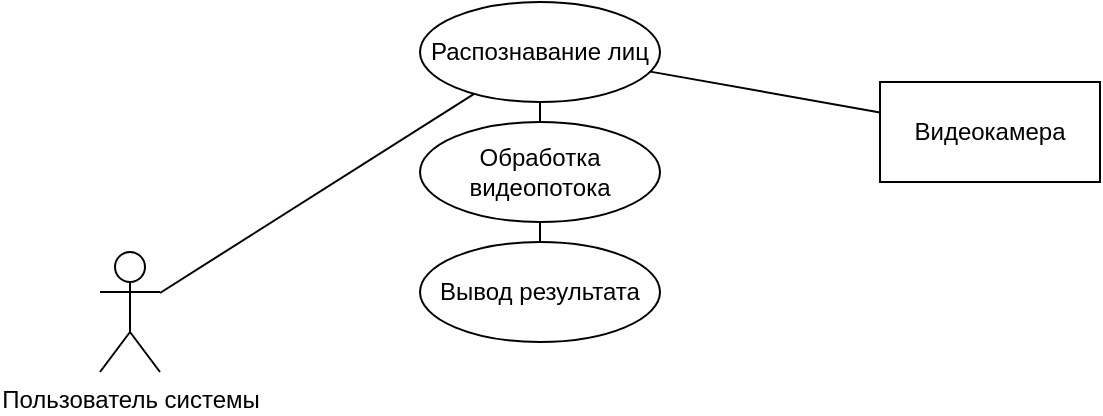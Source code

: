<mxfile version="22.1.21" type="google" pages="5">
<diagram name="Use Case Diagram" id="lZo8OdItxjby2Sh7k-v9">
    <mxGraphModel dx="1626" dy="791" grid="1" gridSize="10" guides="1" tooltips="1" connect="1" arrows="1" fold="1" page="1" pageScale="1" pageWidth="827" pageHeight="1169" math="0" shadow="0">
      <root>
        <mxCell id="0" />
        <mxCell id="1" parent="0" />
        <mxCell id="User" value="Пользователь системы" style="shape=umlActor;verticalLabelPosition=bottom;verticalAlign=top;html=1;" parent="1" vertex="1">
          <mxGeometry x="70" y="275" width="30" height="60" as="geometry" />
        </mxCell>
        <mxCell id="Camera" value="Видеокамера" style="html=1;whiteSpace=wrap;" parent="1" vertex="1">
          <mxGeometry x="460" y="190" width="110" height="50" as="geometry" />
        </mxCell>
        <mxCell id="Recognition" value="Распознавание лиц" style="ellipse;whiteSpace=wrap;html=1;" parent="1" vertex="1">
          <mxGeometry x="230" y="150" width="120" height="50" as="geometry" />
        </mxCell>
        <mxCell id="DataProcessing" value="Обработка видеопотока" style="ellipse;whiteSpace=wrap;html=1;" parent="1" vertex="1">
          <mxGeometry x="230" y="210" width="120" height="50" as="geometry" />
        </mxCell>
        <mxCell id="DisplayResult" value="Вывод результата" style="ellipse;whiteSpace=wrap;html=1;" parent="1" vertex="1">
          <mxGeometry x="230" y="270" width="120" height="50" as="geometry" />
        </mxCell>
        <mxCell id="UserToRecog" style="rounded=0;orthogonalLoop=1;jettySize=auto;html=1;endArrow=none;endFill=0;" parent="1" source="User" target="Recognition" edge="1">
          <mxGeometry relative="1" as="geometry" />
        </mxCell>
        <mxCell id="RecogToProcessing" style="rounded=0;orthogonalLoop=1;jettySize=auto;html=1;endArrow=none;endFill=0;" parent="1" source="Recognition" target="DataProcessing" edge="1">
          <mxGeometry relative="1" as="geometry" />
        </mxCell>
        <mxCell id="ProcessingToDisplay" style="rounded=0;orthogonalLoop=1;jettySize=auto;html=1;endArrow=none;endFill=0;" parent="1" source="DataProcessing" target="DisplayResult" edge="1">
          <mxGeometry relative="1" as="geometry" />
        </mxCell>
        <mxCell id="CameraToRecog" style="rounded=0;orthogonalLoop=1;jettySize=auto;html=1;endArrow=none;endFill=0;" parent="1" source="Camera" target="Recognition" edge="1">
          <mxGeometry relative="1" as="geometry" />
        </mxCell>
      </root>
    </mxGraphModel>
  </diagram>
  <diagram id="mSfuSA0x4ODjqim8xsZt" name="Requirements Diagram">
    <mxGraphModel grid="1" page="1" gridSize="10" guides="1" tooltips="1" connect="1" arrows="1" fold="1" pageScale="1" pageWidth="827" pageHeight="1169" math="0" shadow="0">
      <root>
        <mxCell id="0" />
        <mxCell id="1" parent="0" />
        <mxCell id="tGv4T9WFFbiXU2DrTONj-1" value="&amp;lt;&amp;lt;requestment&amp;gt;&amp;gt;&lt;br&gt;SoC" style="html=1;whiteSpace=wrap;" vertex="1" parent="1">
          <mxGeometry x="280" y="80" width="110" height="60" as="geometry" />
        </mxCell>
        <mxCell id="tGv4T9WFFbiXU2DrTONj-2" style="edgeStyle=orthogonalEdgeStyle;rounded=0;orthogonalLoop=1;jettySize=auto;html=1;endArrow=circlePlus;endFill=0;" edge="1" parent="1" source="tGv4T9WFFbiXU2DrTONj-10" target="tGv4T9WFFbiXU2DrTONj-1">
          <mxGeometry relative="1" as="geometry">
            <mxPoint x="220" y="240" as="sourcePoint" />
          </mxGeometry>
        </mxCell>
        <mxCell id="tGv4T9WFFbiXU2DrTONj-4" style="edgeStyle=orthogonalEdgeStyle;rounded=0;orthogonalLoop=1;jettySize=auto;html=1;endArrow=circlePlus;endFill=0;" edge="1" parent="1" source="tGv4T9WFFbiXU2DrTONj-11" target="tGv4T9WFFbiXU2DrTONj-1">
          <mxGeometry relative="1" as="geometry">
            <mxPoint x="460" y="240" as="sourcePoint" />
          </mxGeometry>
        </mxCell>
        <mxCell id="tGv4T9WFFbiXU2DrTONj-10" value="&amp;lt;&amp;lt;requestment&amp;gt;&amp;gt;&lt;br style=&quot;border-color: var(--border-color);&quot;&gt;functionRequest" style="html=1;whiteSpace=wrap;" vertex="1" parent="1">
          <mxGeometry x="120" y="230" width="200" height="40" as="geometry" />
        </mxCell>
        <mxCell id="tGv4T9WFFbiXU2DrTONj-11" value="&amp;lt;&amp;lt;requestment&amp;gt;&amp;gt;&lt;br style=&quot;border-color: var(--border-color);&quot;&gt;nonfunctionRequest" style="html=1;whiteSpace=wrap;" vertex="1" parent="1">
          <mxGeometry x="360" y="230" width="200" height="40" as="geometry" />
        </mxCell>
        <mxCell id="tGv4T9WFFbiXU2DrTONj-15" style="edgeStyle=orthogonalEdgeStyle;rounded=0;orthogonalLoop=1;jettySize=auto;html=1;endArrow=circlePlus;endFill=0;" edge="1" parent="1" source="tGv4T9WFFbiXU2DrTONj-12" target="tGv4T9WFFbiXU2DrTONj-11">
          <mxGeometry relative="1" as="geometry" />
        </mxCell>
        <mxCell id="tGv4T9WFFbiXU2DrTONj-12" value="&amp;lt;&amp;lt;requestment&amp;gt;&amp;gt;&lt;br style=&quot;border-color: var(--border-color);&quot;&gt;powerfulRequest&lt;br&gt;description: установка не может прекращать работу из-за перебоев с питанием" style="html=1;whiteSpace=wrap;" vertex="1" parent="1">
          <mxGeometry x="360" y="340" width="200" height="80" as="geometry" />
        </mxCell>
        <mxCell id="tGv4T9WFFbiXU2DrTONj-16" style="edgeStyle=orthogonalEdgeStyle;rounded=0;orthogonalLoop=1;jettySize=auto;html=1;endArrow=circlePlus;endFill=0;" edge="1" parent="1" source="tGv4T9WFFbiXU2DrTONj-13" target="tGv4T9WFFbiXU2DrTONj-11">
          <mxGeometry relative="1" as="geometry">
            <Array as="points">
              <mxPoint x="690" y="300" />
              <mxPoint x="460" y="300" />
            </Array>
          </mxGeometry>
        </mxCell>
        <mxCell id="tGv4T9WFFbiXU2DrTONj-13" value="&amp;lt;&amp;lt;requestment&amp;gt;&amp;gt;&lt;br style=&quot;border-color: var(--border-color);&quot;&gt;lightRequest&lt;br&gt;description: освещение объекта должно быть однотипным" style="html=1;whiteSpace=wrap;" vertex="1" parent="1">
          <mxGeometry x="590" y="340" width="200" height="80" as="geometry" />
        </mxCell>
        <mxCell id="tGv4T9WFFbiXU2DrTONj-17" style="edgeStyle=orthogonalEdgeStyle;rounded=0;orthogonalLoop=1;jettySize=auto;html=1;endArrow=circlePlus;endFill=0;" edge="1" parent="1" source="tGv4T9WFFbiXU2DrTONj-14" target="tGv4T9WFFbiXU2DrTONj-11">
          <mxGeometry relative="1" as="geometry">
            <Array as="points">
              <mxPoint x="910" y="300" />
              <mxPoint x="460" y="300" />
            </Array>
          </mxGeometry>
        </mxCell>
        <mxCell id="tGv4T9WFFbiXU2DrTONj-14" value="&amp;lt;&amp;lt;requestment&amp;gt;&amp;gt;&lt;br style=&quot;border-color: var(--border-color);&quot;&gt;externalRequest&lt;br&gt;description: внешняя средне не должна оказывать влияние на геометрию объккта. Тряска или изменение агрегатного состоянии недопустимо!" style="html=1;whiteSpace=wrap;" vertex="1" parent="1">
          <mxGeometry x="810" y="340" width="200" height="110" as="geometry" />
        </mxCell>
        <mxCell id="tGv4T9WFFbiXU2DrTONj-19" style="edgeStyle=orthogonalEdgeStyle;rounded=0;orthogonalLoop=1;jettySize=auto;html=1;endArrow=circlePlus;endFill=0;" edge="1" parent="1" source="tGv4T9WFFbiXU2DrTONj-18" target="tGv4T9WFFbiXU2DrTONj-10">
          <mxGeometry relative="1" as="geometry" />
        </mxCell>
        <mxCell id="tGv4T9WFFbiXU2DrTONj-18" value="&amp;lt;&amp;lt;requestment&amp;gt;&amp;gt;&lt;br style=&quot;border-color: var(--border-color);&quot;&gt;configurationRequest&lt;br&gt;description: должна быть возможность конфигурации" style="html=1;whiteSpace=wrap;" vertex="1" parent="1">
          <mxGeometry x="120" y="340" width="200" height="80" as="geometry" />
        </mxCell>
        <mxCell id="sR7S32xLnROJixir9ndB-4" style="edgeStyle=orthogonalEdgeStyle;rounded=0;orthogonalLoop=1;jettySize=auto;html=1;entryX=0.5;entryY=1;entryDx=0;entryDy=0;endArrow=circlePlus;endFill=0;" edge="1" parent="1" source="tGv4T9WFFbiXU2DrTONj-20" target="tGv4T9WFFbiXU2DrTONj-10">
          <mxGeometry relative="1" as="geometry">
            <Array as="points">
              <mxPoint x="-20" y="300" />
              <mxPoint x="220" y="300" />
            </Array>
          </mxGeometry>
        </mxCell>
        <mxCell id="tGv4T9WFFbiXU2DrTONj-20" value="&amp;lt;&amp;lt;requestment&amp;gt;&amp;gt;&lt;br style=&quot;border-color: var(--border-color);&quot;&gt;ounputRequest&lt;br&gt;description: система должна выводить данные на вешние источники" style="html=1;whiteSpace=wrap;" vertex="1" parent="1">
          <mxGeometry x="-120" y="340" width="200" height="80" as="geometry" />
        </mxCell>
        <mxCell id="sR7S32xLnROJixir9ndB-5" style="edgeStyle=orthogonalEdgeStyle;rounded=0;orthogonalLoop=1;jettySize=auto;html=1;endArrow=circlePlus;endFill=0;" edge="1" parent="1" source="tGv4T9WFFbiXU2DrTONj-21" target="tGv4T9WFFbiXU2DrTONj-10">
          <mxGeometry relative="1" as="geometry">
            <Array as="points">
              <mxPoint x="-260" y="300" />
              <mxPoint x="220" y="300" />
            </Array>
          </mxGeometry>
        </mxCell>
        <mxCell id="tGv4T9WFFbiXU2DrTONj-21" value="&amp;lt;&amp;lt;requestment&amp;gt;&amp;gt;&lt;br style=&quot;border-color: var(--border-color);&quot;&gt;integrabilityRequest&lt;br&gt;description: система должна иметь интерфейсы для внешнего управления" style="html=1;whiteSpace=wrap;" vertex="1" parent="1">
          <mxGeometry x="-360" y="340" width="200" height="80" as="geometry" />
        </mxCell>
        <mxCell id="sR7S32xLnROJixir9ndB-7" style="edgeStyle=orthogonalEdgeStyle;rounded=0;orthogonalLoop=1;jettySize=auto;html=1;endArrow=circlePlus;endFill=0;" edge="1" parent="1" source="sR7S32xLnROJixir9ndB-1" target="tGv4T9WFFbiXU2DrTONj-18">
          <mxGeometry relative="1" as="geometry" />
        </mxCell>
        <mxCell id="sR7S32xLnROJixir9ndB-1" value="&amp;lt;&amp;lt;requestment&amp;gt;&amp;gt;&lt;br style=&quot;border-color: var(--border-color);&quot;&gt;stepRequest&lt;br&gt;description: смещение на штативе и рельсе должно регулироваться" style="html=1;whiteSpace=wrap;" vertex="1" parent="1">
          <mxGeometry x="120" y="480" width="200" height="80" as="geometry" />
        </mxCell>
        <mxCell id="sR7S32xLnROJixir9ndB-8" style="edgeStyle=orthogonalEdgeStyle;rounded=0;orthogonalLoop=1;jettySize=auto;html=1;endArrow=circlePlus;endFill=0;" edge="1" parent="1" source="sR7S32xLnROJixir9ndB-2" target="tGv4T9WFFbiXU2DrTONj-18">
          <mxGeometry relative="1" as="geometry">
            <Array as="points">
              <mxPoint x="460" y="450" />
              <mxPoint x="220" y="450" />
            </Array>
          </mxGeometry>
        </mxCell>
        <mxCell id="sR7S32xLnROJixir9ndB-2" value="&amp;lt;&amp;lt;requestment&amp;gt;&amp;gt;&lt;br style=&quot;border-color: var(--border-color);&quot;&gt;cameraRequest&lt;br&gt;description: камера должна учитывать точность расстановки меток и стиль кастомных меток" style="html=1;whiteSpace=wrap;" vertex="1" parent="1">
          <mxGeometry x="360" y="480" width="200" height="80" as="geometry" />
        </mxCell>
        <mxCell id="sR7S32xLnROJixir9ndB-6" style="edgeStyle=orthogonalEdgeStyle;rounded=0;orthogonalLoop=1;jettySize=auto;html=1;endArrow=circlePlus;endFill=0;" edge="1" parent="1" source="sR7S32xLnROJixir9ndB-3" target="tGv4T9WFFbiXU2DrTONj-18">
          <mxGeometry relative="1" as="geometry">
            <Array as="points">
              <mxPoint x="-20" y="450" />
              <mxPoint x="220" y="450" />
            </Array>
          </mxGeometry>
        </mxCell>
        <mxCell id="sR7S32xLnROJixir9ndB-3" value="&amp;lt;&amp;lt;requestment&amp;gt;&amp;gt;&lt;br style=&quot;border-color: var(--border-color);&quot;&gt;markerRequest&lt;br&gt;description: стратегия расстановки меток должна меняться" style="html=1;whiteSpace=wrap;" vertex="1" parent="1">
          <mxGeometry x="-120" y="480" width="200" height="80" as="geometry" />
        </mxCell>
        <mxCell id="sR7S32xLnROJixir9ndB-11" style="edgeStyle=orthogonalEdgeStyle;rounded=0;orthogonalLoop=1;jettySize=auto;html=1;endArrow=circlePlus;endFill=0;" edge="1" parent="1" source="sR7S32xLnROJixir9ndB-9" target="tGv4T9WFFbiXU2DrTONj-21">
          <mxGeometry relative="1" as="geometry" />
        </mxCell>
        <mxCell id="sR7S32xLnROJixir9ndB-9" value="&amp;lt;&amp;lt;requestment&amp;gt;&amp;gt;&lt;br style=&quot;border-color: var(--border-color);&quot;&gt;interruptRequest&lt;br&gt;description: система должна реализовывать механизм прерываний" style="html=1;whiteSpace=wrap;" vertex="1" parent="1">
          <mxGeometry x="-360" y="480" width="200" height="80" as="geometry" />
        </mxCell>
        <mxCell id="sR7S32xLnROJixir9ndB-12" style="edgeStyle=orthogonalEdgeStyle;rounded=0;orthogonalLoop=1;jettySize=auto;html=1;endArrow=circlePlus;endFill=0;" edge="1" parent="1" source="sR7S32xLnROJixir9ndB-10" target="tGv4T9WFFbiXU2DrTONj-21">
          <mxGeometry relative="1" as="geometry">
            <Array as="points">
              <mxPoint x="-500" y="450" />
              <mxPoint x="-260" y="450" />
            </Array>
          </mxGeometry>
        </mxCell>
        <mxCell id="sR7S32xLnROJixir9ndB-10" value="&amp;lt;&amp;lt;requestment&amp;gt;&amp;gt;&lt;br style=&quot;border-color: var(--border-color);&quot;&gt;commandRequest&lt;br&gt;description: система с внешним подключением не должна уступать функциональностью настройкой напрямую" style="html=1;whiteSpace=wrap;" vertex="1" parent="1">
          <mxGeometry x="-600" y="480" width="200" height="100" as="geometry" />
        </mxCell>
      </root>
    </mxGraphModel>
  </diagram>
  <diagram id="fZzuPR66gsdJjESf1Uec" name="Block Definition Diagram">
    <mxGraphModel dx="1620" dy="1663" grid="1" gridSize="10" guides="1" tooltips="1" connect="1" arrows="1" fold="1" page="1" pageScale="1" pageWidth="827" pageHeight="1169" math="0" shadow="0">
      <root>
        <mxCell id="0" />
        <mxCell id="1" parent="0" />
        <mxCell id="CO3oXYJmJF6oM23nE5S2-1" value="&amp;lt;&amp;lt;Block&amp;gt;&amp;gt;&lt;br&gt;Controller" style="html=1;whiteSpace=wrap;" parent="1" vertex="1">
          <mxGeometry x="110" y="90" width="110" height="50" as="geometry" />
        </mxCell>
        <mxCell id="pnmd_uVY77SHDqDZPvtI-20" style="edgeStyle=orthogonalEdgeStyle;rounded=0;orthogonalLoop=1;jettySize=auto;html=1;endArrow=none;endFill=0;exitX=0.5;exitY=1;exitDx=0;exitDy=0;" parent="1" source="P_QNV1C-LHXtDj2Gx6EF-19" target="pnmd_uVY77SHDqDZPvtI-1" edge="1">
          <mxGeometry relative="1" as="geometry">
            <Array as="points">
              <mxPoint x="555" y="240" />
              <mxPoint x="555" y="240" />
            </Array>
          </mxGeometry>
        </mxCell>
        <mxCell id="pnmd_uVY77SHDqDZPvtI-22" style="edgeStyle=orthogonalEdgeStyle;rounded=0;orthogonalLoop=1;jettySize=auto;html=1;endArrow=none;endFill=0;exitX=1;exitY=0.5;exitDx=0;exitDy=0;" parent="1" source="CO3oXYJmJF6oM23nE5S2-1" target="pnmd_uVY77SHDqDZPvtI-21" edge="1">
          <mxGeometry relative="1" as="geometry">
            <Array as="points">
              <mxPoint x="670" y="115" />
              <mxPoint x="670" y="347" />
            </Array>
          </mxGeometry>
        </mxCell>
        <mxCell id="CO3oXYJmJF6oM23nE5S2-2" value="&amp;lt;&amp;lt;Block&amp;gt;&amp;gt;&lt;br&gt;CPU" style="html=1;whiteSpace=wrap;" parent="1" vertex="1">
          <mxGeometry x="500" y="170" width="110" height="50" as="geometry" />
        </mxCell>
        <mxCell id="CO3oXYJmJF6oM23nE5S2-4" value="&amp;lt;&amp;lt;Block&amp;gt;&amp;gt;&lt;br&gt;Memory" style="html=1;whiteSpace=wrap;" parent="1" vertex="1">
          <mxGeometry x="110" y="430" width="110" height="50" as="geometry" />
        </mxCell>
        <mxCell id="pnmd_uVY77SHDqDZPvtI-1" value="&amp;lt;&amp;lt;Block&amp;gt;&amp;gt;&lt;br&gt;Graphic" style="html=1;whiteSpace=wrap;" parent="1" vertex="1">
          <mxGeometry x="500" y="432" width="110" height="50" as="geometry" />
        </mxCell>
        <mxCell id="pnmd_uVY77SHDqDZPvtI-12" style="edgeStyle=orthogonalEdgeStyle;rounded=0;orthogonalLoop=1;jettySize=auto;html=1;endArrow=diamondThin;endFill=0;startSize=11;endSize=13;" parent="1" source="pnmd_uVY77SHDqDZPvtI-3" target="pnmd_uVY77SHDqDZPvtI-1" edge="1">
          <mxGeometry relative="1" as="geometry" />
        </mxCell>
        <mxCell id="pnmd_uVY77SHDqDZPvtI-3" value="&amp;lt;&amp;lt;Block&amp;gt;&amp;gt;&lt;br&gt;Camera" style="html=1;whiteSpace=wrap;" parent="1" vertex="1">
          <mxGeometry x="500" y="542" width="110" height="50" as="geometry" />
        </mxCell>
        <mxCell id="pnmd_uVY77SHDqDZPvtI-13" style="edgeStyle=orthogonalEdgeStyle;rounded=0;orthogonalLoop=1;jettySize=auto;html=1;endArrow=diamondThin;endFill=0;startSize=11;endSize=13;" parent="1" source="pnmd_uVY77SHDqDZPvtI-5" target="pnmd_uVY77SHDqDZPvtI-1" edge="1">
          <mxGeometry relative="1" as="geometry">
            <Array as="points">
              <mxPoint x="685" y="512" />
              <mxPoint x="555" y="512" />
            </Array>
          </mxGeometry>
        </mxCell>
        <mxCell id="pnmd_uVY77SHDqDZPvtI-5" value="&amp;lt;&amp;lt;Block&amp;gt;&amp;gt;&lt;br&gt;Projector" style="html=1;whiteSpace=wrap;" parent="1" vertex="1">
          <mxGeometry x="630" y="542" width="110" height="50" as="geometry" />
        </mxCell>
        <mxCell id="pnmd_uVY77SHDqDZPvtI-10" style="edgeStyle=orthogonalEdgeStyle;rounded=0;orthogonalLoop=1;jettySize=auto;html=1;endArrow=diamondThin;endFill=0;endSize=13;" parent="1" source="pnmd_uVY77SHDqDZPvtI-6" target="CO3oXYJmJF6oM23nE5S2-4" edge="1">
          <mxGeometry relative="1" as="geometry" />
        </mxCell>
        <mxCell id="pnmd_uVY77SHDqDZPvtI-6" value="&amp;lt;&amp;lt;ValueType&amp;gt;&amp;gt;&lt;br&gt;CustomMarkConst" style="html=1;whiteSpace=wrap;" parent="1" vertex="1">
          <mxGeometry x="110" y="540" width="110" height="50" as="geometry" />
        </mxCell>
        <mxCell id="pnmd_uVY77SHDqDZPvtI-11" style="edgeStyle=orthogonalEdgeStyle;rounded=0;orthogonalLoop=1;jettySize=auto;html=1;endArrow=diamondThin;endFill=0;endSize=13;" parent="1" source="pnmd_uVY77SHDqDZPvtI-7" target="CO3oXYJmJF6oM23nE5S2-4" edge="1">
          <mxGeometry relative="1" as="geometry">
            <Array as="points">
              <mxPoint x="35" y="510" />
              <mxPoint x="165" y="510" />
            </Array>
          </mxGeometry>
        </mxCell>
        <mxCell id="pnmd_uVY77SHDqDZPvtI-7" value="&amp;lt;&amp;lt;Block&amp;gt;&amp;gt;&lt;br&gt;SaveData" style="html=1;whiteSpace=wrap;" parent="1" vertex="1">
          <mxGeometry x="-20" y="540" width="110" height="50" as="geometry" />
        </mxCell>
        <mxCell id="pnmd_uVY77SHDqDZPvtI-9" style="edgeStyle=orthogonalEdgeStyle;rounded=0;orthogonalLoop=1;jettySize=auto;html=1;endArrow=diamondThin;endFill=0;endSize=13;" parent="1" source="pnmd_uVY77SHDqDZPvtI-8" target="CO3oXYJmJF6oM23nE5S2-4" edge="1">
          <mxGeometry relative="1" as="geometry">
            <Array as="points">
              <mxPoint x="295" y="510" />
              <mxPoint x="165" y="510" />
            </Array>
          </mxGeometry>
        </mxCell>
        <mxCell id="pnmd_uVY77SHDqDZPvtI-8" value="&amp;lt;&amp;lt;ValueType&amp;gt;&amp;gt;&lt;br&gt;UserMarkConst" style="html=1;whiteSpace=wrap;" parent="1" vertex="1">
          <mxGeometry x="240" y="540" width="110" height="50" as="geometry" />
        </mxCell>
        <mxCell id="pnmd_uVY77SHDqDZPvtI-15" value="&amp;lt;&amp;lt;Block&amp;gt;&amp;gt;&lt;br&gt;AnalyseCameraData" style="html=1;whiteSpace=wrap;" parent="1" vertex="1">
          <mxGeometry x="-100" y="340" width="120" height="50" as="geometry" />
        </mxCell>
        <mxCell id="pnmd_uVY77SHDqDZPvtI-21" value="&amp;lt;&amp;lt;Block&amp;gt;&amp;gt;&lt;br&gt;Interrupt" style="html=1;whiteSpace=wrap;" parent="1" vertex="1">
          <mxGeometry x="700" y="322" width="110" height="50" as="geometry" />
        </mxCell>
        <mxCell id="pnmd_uVY77SHDqDZPvtI-24" value="1" style="text;html=1;align=center;verticalAlign=middle;resizable=0;points=[];autosize=1;strokeColor=none;fillColor=none;" parent="1" vertex="1">
          <mxGeometry x="170" y="140" width="30" height="30" as="geometry" />
        </mxCell>
        <mxCell id="pnmd_uVY77SHDqDZPvtI-29" value="1" style="text;html=1;align=center;verticalAlign=middle;resizable=0;points=[];autosize=1;strokeColor=none;fillColor=none;" parent="1" vertex="1">
          <mxGeometry x="160" y="402" width="30" height="30" as="geometry" />
        </mxCell>
        <mxCell id="pnmd_uVY77SHDqDZPvtI-30" value="1" style="text;html=1;align=center;verticalAlign=middle;resizable=0;points=[];autosize=1;strokeColor=none;fillColor=none;" parent="1" vertex="1">
          <mxGeometry x="750" y="300" width="30" height="30" as="geometry" />
        </mxCell>
        <mxCell id="pnmd_uVY77SHDqDZPvtI-31" value="1" style="text;html=1;align=center;verticalAlign=middle;resizable=0;points=[];autosize=1;strokeColor=none;fillColor=none;" parent="1" vertex="1">
          <mxGeometry x="550" y="410" width="30" height="30" as="geometry" />
        </mxCell>
        <mxCell id="pnmd_uVY77SHDqDZPvtI-32" value="*" style="text;html=1;align=center;verticalAlign=middle;resizable=0;points=[];autosize=1;strokeColor=none;fillColor=none;" parent="1" vertex="1">
          <mxGeometry x="550" y="522" width="30" height="30" as="geometry" />
        </mxCell>
        <mxCell id="pnmd_uVY77SHDqDZPvtI-33" value="*" style="text;html=1;align=center;verticalAlign=middle;resizable=0;points=[];autosize=1;strokeColor=none;fillColor=none;" parent="1" vertex="1">
          <mxGeometry x="680" y="522" width="30" height="30" as="geometry" />
        </mxCell>
        <mxCell id="pnmd_uVY77SHDqDZPvtI-34" value="1" style="text;html=1;align=center;verticalAlign=middle;resizable=0;points=[];autosize=1;strokeColor=none;fillColor=none;" parent="1" vertex="1">
          <mxGeometry x="290" y="520" width="30" height="30" as="geometry" />
        </mxCell>
        <mxCell id="pnmd_uVY77SHDqDZPvtI-35" value="1" style="text;html=1;align=center;verticalAlign=middle;resizable=0;points=[];autosize=1;strokeColor=none;fillColor=none;" parent="1" vertex="1">
          <mxGeometry x="160" y="520" width="30" height="30" as="geometry" />
        </mxCell>
        <mxCell id="pnmd_uVY77SHDqDZPvtI-37" value="1" style="text;html=1;align=center;verticalAlign=middle;resizable=0;points=[];autosize=1;strokeColor=none;fillColor=none;" parent="1" vertex="1">
          <mxGeometry x="30" y="520" width="30" height="30" as="geometry" />
        </mxCell>
        <mxCell id="pnmd_uVY77SHDqDZPvtI-38" value="*" style="text;html=1;align=center;verticalAlign=middle;resizable=0;points=[];autosize=1;strokeColor=none;fillColor=none;" parent="1" vertex="1">
          <mxGeometry x="-70" y="298" width="30" height="30" as="geometry" />
        </mxCell>
        <mxCell id="P_QNV1C-LHXtDj2Gx6EF-3" value="" style="endArrow=none;html=1;rounded=0;entryX=1;entryY=0.75;entryDx=0;entryDy=0;exitX=0;exitY=0.5;exitDx=0;exitDy=0;" parent="1" source="CO3oXYJmJF6oM23nE5S2-2" target="CO3oXYJmJF6oM23nE5S2-1" edge="1">
          <mxGeometry width="50" height="50" relative="1" as="geometry">
            <mxPoint x="260" y="620" as="sourcePoint" />
            <mxPoint x="310" y="570" as="targetPoint" />
            <Array as="points">
              <mxPoint x="290" y="195" />
              <mxPoint x="290" y="128" />
            </Array>
          </mxGeometry>
        </mxCell>
        <mxCell id="P_QNV1C-LHXtDj2Gx6EF-4" value="1" style="text;html=1;align=center;verticalAlign=middle;resizable=0;points=[];autosize=1;strokeColor=none;fillColor=none;" parent="1" vertex="1">
          <mxGeometry x="470" y="170" width="30" height="30" as="geometry" />
        </mxCell>
        <mxCell id="P_QNV1C-LHXtDj2Gx6EF-5" value="1" style="text;html=1;align=center;verticalAlign=middle;resizable=0;points=[];autosize=1;strokeColor=none;fillColor=none;" parent="1" vertex="1">
          <mxGeometry x="550" y="220" width="30" height="30" as="geometry" />
        </mxCell>
        <mxCell id="P_QNV1C-LHXtDj2Gx6EF-6" value="" style="endArrow=none;html=1;rounded=0;entryX=0.25;entryY=1;entryDx=0;entryDy=0;exitX=0.5;exitY=0;exitDx=0;exitDy=0;" parent="1" source="pnmd_uVY77SHDqDZPvtI-15" target="CO3oXYJmJF6oM23nE5S2-1" edge="1">
          <mxGeometry width="50" height="50" relative="1" as="geometry">
            <mxPoint x="340" y="490" as="sourcePoint" />
            <mxPoint x="390" y="440" as="targetPoint" />
            <Array as="points">
              <mxPoint x="-40" y="280" />
              <mxPoint x="140" y="280" />
            </Array>
          </mxGeometry>
        </mxCell>
        <mxCell id="CO3oXYJmJF6oM23nE5S2-3" value="&amp;lt;&amp;lt;Block&amp;gt;&amp;gt;&lt;br&gt;InOutput Interface" style="html=1;whiteSpace=wrap;" parent="1" vertex="1">
          <mxGeometry x="820" y="442" width="110" height="50" as="geometry" />
        </mxCell>
        <mxCell id="P_QNV1C-LHXtDj2Gx6EF-10" value="" style="endArrow=none;html=1;rounded=0;entryX=0.5;entryY=1;entryDx=0;entryDy=0;exitX=0.5;exitY=0;exitDx=0;exitDy=0;" parent="1" source="CO3oXYJmJF6oM23nE5S2-3" target="pnmd_uVY77SHDqDZPvtI-21" edge="1">
          <mxGeometry width="50" height="50" relative="1" as="geometry">
            <mxPoint x="530" y="382" as="sourcePoint" />
            <mxPoint x="580" y="332" as="targetPoint" />
            <Array as="points">
              <mxPoint x="875" y="400" />
              <mxPoint x="755" y="400" />
            </Array>
          </mxGeometry>
        </mxCell>
        <mxCell id="P_QNV1C-LHXtDj2Gx6EF-11" value="1" style="text;html=1;align=center;verticalAlign=middle;resizable=0;points=[];autosize=1;strokeColor=none;fillColor=none;" parent="1" vertex="1">
          <mxGeometry x="840" y="412" width="30" height="30" as="geometry" />
        </mxCell>
        <mxCell id="P_QNV1C-LHXtDj2Gx6EF-12" value="" style="endArrow=none;html=1;rounded=0;entryX=0.271;entryY=1.004;entryDx=0;entryDy=0;exitX=0.75;exitY=0;exitDx=0;exitDy=0;entryPerimeter=0;" parent="1" source="pnmd_uVY77SHDqDZPvtI-1" target="pnmd_uVY77SHDqDZPvtI-21" edge="1">
          <mxGeometry width="50" height="50" relative="1" as="geometry">
            <mxPoint x="310" y="380" as="sourcePoint" />
            <mxPoint x="360" y="330" as="targetPoint" />
            <Array as="points">
              <mxPoint x="583" y="400" />
              <mxPoint x="730" y="400" />
            </Array>
          </mxGeometry>
        </mxCell>
        <mxCell id="P_QNV1C-LHXtDj2Gx6EF-13" value="" style="endArrow=none;html=1;rounded=0;entryX=0.27;entryY=1.009;entryDx=0;entryDy=0;entryPerimeter=0;exitX=0.75;exitY=0;exitDx=0;exitDy=0;" parent="1" source="P_QNV1C-LHXtDj2Gx6EF-14" edge="1">
          <mxGeometry width="50" height="50" relative="1" as="geometry">
            <mxPoint x="160" y="320" as="sourcePoint" />
            <mxPoint x="524.7" y="220.45" as="targetPoint" />
            <Array as="points">
              <mxPoint x="193" y="250" />
              <mxPoint x="525" y="250" />
            </Array>
          </mxGeometry>
        </mxCell>
        <mxCell id="P_QNV1C-LHXtDj2Gx6EF-14" value="&amp;lt;&amp;lt;Block&amp;gt;&amp;gt;&lt;br&gt;Memory CTRL" style="rounded=0;whiteSpace=wrap;html=1;" parent="1" vertex="1">
          <mxGeometry x="110" y="340" width="110" height="50" as="geometry" />
        </mxCell>
        <mxCell id="P_QNV1C-LHXtDj2Gx6EF-16" value="" style="endArrow=none;html=1;rounded=0;entryX=1;entryY=0.5;entryDx=0;entryDy=0;exitX=0;exitY=0.5;exitDx=0;exitDy=0;" parent="1" source="P_QNV1C-LHXtDj2Gx6EF-14" target="pnmd_uVY77SHDqDZPvtI-15" edge="1">
          <mxGeometry width="50" height="50" relative="1" as="geometry">
            <mxPoint x="200" y="340" as="sourcePoint" />
            <mxPoint x="250" y="290" as="targetPoint" />
          </mxGeometry>
        </mxCell>
        <mxCell id="P_QNV1C-LHXtDj2Gx6EF-17" value="" style="endArrow=none;html=1;rounded=0;entryX=0.5;entryY=1;entryDx=0;entryDy=0;exitX=0.5;exitY=0;exitDx=0;exitDy=0;" parent="1" source="CO3oXYJmJF6oM23nE5S2-4" target="P_QNV1C-LHXtDj2Gx6EF-14" edge="1">
          <mxGeometry width="50" height="50" relative="1" as="geometry">
            <mxPoint x="200" y="340" as="sourcePoint" />
            <mxPoint x="250" y="290" as="targetPoint" />
          </mxGeometry>
        </mxCell>
        <mxCell id="P_QNV1C-LHXtDj2Gx6EF-18" value="1" style="text;html=1;align=center;verticalAlign=middle;resizable=0;points=[];autosize=1;strokeColor=none;fillColor=none;" parent="1" vertex="1">
          <mxGeometry x="160" y="310" width="30" height="30" as="geometry" />
        </mxCell>
        <mxCell id="P_QNV1C-LHXtDj2Gx6EF-20" value="" style="edgeStyle=orthogonalEdgeStyle;rounded=0;orthogonalLoop=1;jettySize=auto;html=1;endArrow=none;endFill=0;exitX=0.5;exitY=1;exitDx=0;exitDy=0;" parent="1" source="CO3oXYJmJF6oM23nE5S2-2" target="P_QNV1C-LHXtDj2Gx6EF-19" edge="1">
          <mxGeometry relative="1" as="geometry">
            <Array as="points">
              <mxPoint x="555" y="270" />
              <mxPoint x="555" y="270" />
            </Array>
            <mxPoint x="555" y="220" as="sourcePoint" />
            <mxPoint x="555" y="432" as="targetPoint" />
          </mxGeometry>
        </mxCell>
        <mxCell id="P_QNV1C-LHXtDj2Gx6EF-19" value="&amp;lt;&amp;lt;Block&amp;gt;&amp;gt;&lt;br&gt;USB 2.0 Controller" style="rounded=0;whiteSpace=wrap;html=1;" parent="1" vertex="1">
          <mxGeometry x="495" y="288" width="115" height="50" as="geometry" />
        </mxCell>
        <mxCell id="P_QNV1C-LHXtDj2Gx6EF-21" value="1" style="text;html=1;align=center;verticalAlign=middle;resizable=0;points=[];autosize=1;strokeColor=none;fillColor=none;" parent="1" vertex="1">
          <mxGeometry x="520" y="332" width="30" height="30" as="geometry" />
        </mxCell>
        <mxCell id="P_QNV1C-LHXtDj2Gx6EF-23" value="" style="endArrow=none;html=1;rounded=0;entryX=0.75;entryY=0;entryDx=0;entryDy=0;exitX=1;exitY=0.25;exitDx=0;exitDy=0;" parent="1" source="P_QNV1C-LHXtDj2Gx6EF-26" target="CO3oXYJmJF6oM23nE5S2-3" edge="1">
          <mxGeometry width="50" height="50" relative="1" as="geometry">
            <mxPoint x="600" y="420" as="sourcePoint" />
            <mxPoint x="650" y="370" as="targetPoint" />
            <Array as="points">
              <mxPoint x="903" y="100" />
            </Array>
          </mxGeometry>
        </mxCell>
        <mxCell id="P_QNV1C-LHXtDj2Gx6EF-24" value="&amp;lt;&amp;lt;Block&amp;gt;&amp;gt;&lt;br&gt;SoC" style="rounded=0;whiteSpace=wrap;html=1;" parent="1" vertex="1">
          <mxGeometry x="107.5" y="-10" width="115" height="50" as="geometry" />
        </mxCell>
        <mxCell id="P_QNV1C-LHXtDj2Gx6EF-25" value="" style="endArrow=none;html=1;rounded=0;entryX=0.5;entryY=1;entryDx=0;entryDy=0;exitX=0.5;exitY=0;exitDx=0;exitDy=0;" parent="1" source="CO3oXYJmJF6oM23nE5S2-1" target="P_QNV1C-LHXtDj2Gx6EF-24" edge="1">
          <mxGeometry width="50" height="50" relative="1" as="geometry">
            <mxPoint x="330" y="320" as="sourcePoint" />
            <mxPoint x="380" y="270" as="targetPoint" />
          </mxGeometry>
        </mxCell>
        <mxCell id="P_QNV1C-LHXtDj2Gx6EF-28" value="" style="endArrow=none;html=1;rounded=0;entryX=0;entryY=0.5;entryDx=0;entryDy=0;exitX=1;exitY=0.25;exitDx=0;exitDy=0;" parent="1" source="CO3oXYJmJF6oM23nE5S2-1" target="P_QNV1C-LHXtDj2Gx6EF-26" edge="1">
          <mxGeometry width="50" height="50" relative="1" as="geometry">
            <mxPoint x="220" y="103" as="sourcePoint" />
            <mxPoint x="903" y="442" as="targetPoint" />
            <Array as="points" />
          </mxGeometry>
        </mxCell>
        <mxCell id="P_QNV1C-LHXtDj2Gx6EF-26" value="&amp;lt;&amp;lt;Block&amp;gt;&amp;gt;&lt;br&gt;USB 2.0 Controller" style="rounded=0;whiteSpace=wrap;html=1;" parent="1" vertex="1">
          <mxGeometry x="840" y="80" width="115" height="50" as="geometry" />
        </mxCell>
        <mxCell id="P_QNV1C-LHXtDj2Gx6EF-30" value="" style="endArrow=none;html=1;rounded=0;entryX=0.5;entryY=1;entryDx=0;entryDy=0;exitX=0.5;exitY=0;exitDx=0;exitDy=0;" parent="1" source="P_QNV1C-LHXtDj2Gx6EF-14" target="CO3oXYJmJF6oM23nE5S2-1" edge="1">
          <mxGeometry width="50" height="50" relative="1" as="geometry">
            <mxPoint x="420" y="310" as="sourcePoint" />
            <mxPoint x="470" y="260" as="targetPoint" />
          </mxGeometry>
        </mxCell>
        <mxCell id="P_QNV1C-LHXtDj2Gx6EF-31" value="1" style="text;html=1;align=center;verticalAlign=middle;resizable=0;points=[];autosize=1;strokeColor=none;fillColor=none;" parent="1" vertex="1">
          <mxGeometry x="200" y="320" width="30" height="30" as="geometry" />
        </mxCell>
        <mxCell id="P_QNV1C-LHXtDj2Gx6EF-32" value="1" style="text;html=1;align=center;verticalAlign=middle;resizable=0;points=[];autosize=1;strokeColor=none;fillColor=none;" parent="1" vertex="1">
          <mxGeometry x="107.5" y="140" width="30" height="30" as="geometry" />
        </mxCell>
        <mxCell id="P_QNV1C-LHXtDj2Gx6EF-33" value="1" style="text;html=1;align=center;verticalAlign=middle;resizable=0;points=[];autosize=1;strokeColor=none;fillColor=none;" parent="1" vertex="1">
          <mxGeometry x="900" y="412" width="30" height="30" as="geometry" />
        </mxCell>
      </root>
    </mxGraphModel>
  </diagram>
  <diagram id="yvrArLtVZfE8A6X3vJsE" name="State Machine Diagram">
    <mxGraphModel grid="1" page="1" gridSize="10" guides="1" tooltips="1" connect="1" arrows="1" fold="1" pageScale="1" pageWidth="827" pageHeight="1169" math="0" shadow="0">
      <root>
        <mxCell id="0" />
        <mxCell id="1" parent="0" />
        <mxCell id="U0juhDqX07NNRR6bc6Us-2" value="Ожидание" style="html=1;whiteSpace=wrap;" vertex="1" parent="1">
          <mxGeometry x="160" y="335" width="110" height="50" as="geometry" />
        </mxCell>
        <mxCell id="U0juhDqX07NNRR6bc6Us-3" value="получение сигнала о новых настройках" style="html=1;verticalAlign=bottom;endArrow=block;curved=0;rounded=0;exitX=0.5;exitY=0;exitDx=0;exitDy=0;entryX=0.5;entryY=1;entryDx=0;entryDy=0;" edge="1" parent="1" source="U0juhDqX07NNRR6bc6Us-2" target="6PKAcPHyTjYNbOQjIdZc-1">
          <mxGeometry width="80" relative="1" as="geometry">
            <mxPoint x="230" y="380" as="sourcePoint" />
            <mxPoint x="215" y="270" as="targetPoint" />
          </mxGeometry>
        </mxCell>
        <mxCell id="U0juhDqX07NNRR6bc6Us-4" style="edgeStyle=orthogonalEdgeStyle;rounded=0;orthogonalLoop=1;jettySize=auto;html=1;exitX=0.5;exitY=0;exitDx=0;exitDy=0;entryX=0.5;entryY=0;entryDx=0;entryDy=0;" edge="1" parent="1" source="U0juhDqX07NNRR6bc6Us-5" target="U0juhDqX07NNRR6bc6Us-7">
          <mxGeometry relative="1" as="geometry">
            <mxPoint x="90" y="340" as="targetPoint" />
            <Array as="points">
              <mxPoint x="215" y="80" />
              <mxPoint x="90" y="80" />
            </Array>
          </mxGeometry>
        </mxCell>
        <mxCell id="6PKAcPHyTjYNbOQjIdZc-3" value="Передача полученных данных о &lt;br&gt;настройках в необходимые регионы &lt;br&gt;памяти устройства" style="edgeLabel;html=1;align=center;verticalAlign=middle;resizable=0;points=[];" connectable="0" vertex="1" parent="U0juhDqX07NNRR6bc6Us-4">
          <mxGeometry x="-0.609" y="1" relative="1" as="geometry">
            <mxPoint as="offset" />
          </mxGeometry>
        </mxCell>
        <mxCell id="U0juhDqX07NNRR6bc6Us-5" value="Обработка полученных настроек на контроллере" style="html=1;whiteSpace=wrap;" vertex="1" parent="1">
          <mxGeometry x="135" y="120" width="160" height="60" as="geometry" />
        </mxCell>
        <mxCell id="U0juhDqX07NNRR6bc6Us-6" style="edgeStyle=orthogonalEdgeStyle;rounded=0;orthogonalLoop=1;jettySize=auto;html=1;exitX=1;exitY=0.5;exitDx=0;exitDy=0;entryX=0;entryY=0.5;entryDx=0;entryDy=0;" edge="1" parent="1" source="U0juhDqX07NNRR6bc6Us-7" target="U0juhDqX07NNRR6bc6Us-2">
          <mxGeometry relative="1" as="geometry" />
        </mxCell>
        <mxCell id="U0juhDqX07NNRR6bc6Us-7" value="" style="ellipse;html=1;shape=endState;fillColor=#000000;strokeColor=#ff0000;" vertex="1" parent="1">
          <mxGeometry x="70" y="340" width="40" height="40" as="geometry" />
        </mxCell>
        <mxCell id="U0juhDqX07NNRR6bc6Us-8" value="получение сигнала на &lt;br&gt;начало работы блока графики" style="html=1;verticalAlign=bottom;endArrow=block;curved=0;rounded=0;exitX=1;exitY=0.5;exitDx=0;exitDy=0;entryX=0;entryY=0.5;entryDx=0;entryDy=0;" edge="1" parent="1" source="U0juhDqX07NNRR6bc6Us-2" target="U0juhDqX07NNRR6bc6Us-9">
          <mxGeometry width="80" relative="1" as="geometry">
            <mxPoint x="160" y="330" as="sourcePoint" />
            <mxPoint x="440" y="360" as="targetPoint" />
          </mxGeometry>
        </mxCell>
        <mxCell id="U0juhDqX07NNRR6bc6Us-9" value="Включение прожектора и камеры" style="html=1;whiteSpace=wrap;" vertex="1" parent="1">
          <mxGeometry x="440" y="335" width="110" height="50" as="geometry" />
        </mxCell>
        <mxCell id="U0juhDqX07NNRR6bc6Us-10" value="отправка кадра на CPU" style="html=1;verticalAlign=bottom;endArrow=block;curved=0;rounded=0;exitX=1;exitY=0.5;exitDx=0;exitDy=0;" edge="1" parent="1" source="U0juhDqX07NNRR6bc6Us-9">
          <mxGeometry width="80" relative="1" as="geometry">
            <mxPoint x="160" y="330" as="sourcePoint" />
            <mxPoint x="670" y="360" as="targetPoint" />
          </mxGeometry>
        </mxCell>
        <mxCell id="U0juhDqX07NNRR6bc6Us-11" value="Обработка изображения с метками на CPU" style="html=1;whiteSpace=wrap;" vertex="1" parent="1">
          <mxGeometry x="670" y="335" width="110" height="50" as="geometry" />
        </mxCell>
        <mxCell id="U0juhDqX07NNRR6bc6Us-12" value="передача обработанных данных &lt;br&gt;в память через Memory CTRL" style="html=1;verticalAlign=bottom;endArrow=block;curved=0;rounded=0;exitX=1;exitY=0.5;exitDx=0;exitDy=0;entryX=0;entryY=0.5;entryDx=0;entryDy=0;" edge="1" parent="1">
          <mxGeometry width="80" relative="1" as="geometry">
            <mxPoint x="780" y="359.66" as="sourcePoint" />
            <mxPoint x="950" y="359.66" as="targetPoint" />
          </mxGeometry>
        </mxCell>
        <mxCell id="U0juhDqX07NNRR6bc6Us-13" value="Постобработка координат&amp;nbsp;" style="html=1;whiteSpace=wrap;" vertex="1" parent="1">
          <mxGeometry x="950" y="331.25" width="160" height="57.5" as="geometry" />
        </mxCell>
        <mxCell id="U0juhDqX07NNRR6bc6Us-14" value="вычисления окончены успешно" style="html=1;verticalAlign=bottom;endArrow=block;curved=0;rounded=0;exitX=1;exitY=0.5;exitDx=0;exitDy=0;entryX=0;entryY=0;entryDx=0;entryDy=0;" edge="1" parent="1" target="U0juhDqX07NNRR6bc6Us-7" source="U0juhDqX07NNRR6bc6Us-13">
          <mxGeometry x="-0.867" width="80" relative="1" as="geometry">
            <mxPoint x="1109.86" y="331.25" as="sourcePoint" />
            <mxPoint x="75.718" y="317.108" as="targetPoint" />
            <Array as="points">
              <mxPoint x="1134" y="360" />
              <mxPoint x="1134" y="31.25" />
              <mxPoint x="70" y="31.25" />
            </Array>
            <mxPoint as="offset" />
          </mxGeometry>
        </mxCell>
        <mxCell id="U0juhDqX07NNRR6bc6Us-15" value="получение сигнала о &lt;br&gt;завершении сканирования" style="html=1;verticalAlign=bottom;endArrow=block;curved=0;rounded=0;exitX=0.5;exitY=1;exitDx=0;exitDy=0;entryX=0.5;entryY=0;entryDx=0;entryDy=0;" edge="1" parent="1" source="U0juhDqX07NNRR6bc6Us-2" target="U0juhDqX07NNRR6bc6Us-18">
          <mxGeometry x="0.125" width="80" relative="1" as="geometry">
            <mxPoint x="225" y="505" as="sourcePoint" />
            <mxPoint x="215" y="465" as="targetPoint" />
            <mxPoint as="offset" />
          </mxGeometry>
        </mxCell>
        <mxCell id="U0juhDqX07NNRR6bc6Us-17" style="edgeStyle=orthogonalEdgeStyle;rounded=0;orthogonalLoop=1;jettySize=auto;html=1;exitX=0.5;exitY=1;exitDx=0;exitDy=0;entryX=0.5;entryY=1;entryDx=0;entryDy=0;" edge="1" parent="1" source="U0juhDqX07NNRR6bc6Us-18" target="U0juhDqX07NNRR6bc6Us-7">
          <mxGeometry relative="1" as="geometry" />
        </mxCell>
        <mxCell id="U0juhDqX07NNRR6bc6Us-18" value="Передача всех полученных данных на внешнее устройство (сохранение)" style="html=1;whiteSpace=wrap;" vertex="1" parent="1">
          <mxGeometry x="135" y="470" width="160" height="50" as="geometry" />
        </mxCell>
        <mxCell id="U0juhDqX07NNRR6bc6Us-20" style="edgeStyle=orthogonalEdgeStyle;rounded=0;orthogonalLoop=1;jettySize=auto;html=1;exitX=0.5;exitY=1;exitDx=0;exitDy=0;entryX=0;entryY=1;entryDx=0;entryDy=0;" edge="1" parent="1" source="U0juhDqX07NNRR6bc6Us-21" target="U0juhDqX07NNRR6bc6Us-7">
          <mxGeometry relative="1" as="geometry">
            <Array as="points">
              <mxPoint x="620" y="560" />
              <mxPoint x="76" y="560" />
            </Array>
          </mxGeometry>
        </mxCell>
        <mxCell id="U0juhDqX07NNRR6bc6Us-21" value="Передача сообщения об ошибке на контроллер, генерация прерывания и вывод сообщения об ошибке" style="html=1;whiteSpace=wrap;" vertex="1" parent="1">
          <mxGeometry x="420" y="475" width="400" height="50" as="geometry" />
        </mxCell>
        <mxCell id="U0juhDqX07NNRR6bc6Us-23" value="ошибка при попытке &lt;br&gt;включения прожектора или камеры" style="html=1;verticalAlign=bottom;endArrow=block;curved=0;rounded=0;exitX=0.5;exitY=1;exitDx=0;exitDy=0;entryX=0.188;entryY=0.1;entryDx=0;entryDy=0;entryPerimeter=0;" edge="1" parent="1" source="U0juhDqX07NNRR6bc6Us-9" target="U0juhDqX07NNRR6bc6Us-21">
          <mxGeometry x="0.121" width="80" relative="1" as="geometry">
            <mxPoint x="225" y="395" as="sourcePoint" />
            <mxPoint x="225" y="475" as="targetPoint" />
            <mxPoint as="offset" />
          </mxGeometry>
        </mxCell>
        <mxCell id="U0juhDqX07NNRR6bc6Us-24" value="ошибка при попытке &lt;br&gt;обработки" style="html=1;verticalAlign=bottom;endArrow=block;curved=0;rounded=0;exitX=0.5;exitY=1;exitDx=0;exitDy=0;entryX=0.106;entryY=0.02;entryDx=0;entryDy=0;entryPerimeter=0;" edge="1" parent="1">
          <mxGeometry x="0.125" width="80" relative="1" as="geometry">
            <mxPoint x="724.5" y="385" as="sourcePoint" />
            <mxPoint x="725.5" y="476" as="targetPoint" />
            <mxPoint as="offset" />
          </mxGeometry>
        </mxCell>
        <mxCell id="6PKAcPHyTjYNbOQjIdZc-1" value="Генерация прерывания" style="html=1;whiteSpace=wrap;" vertex="1" parent="1">
          <mxGeometry x="160" y="240" width="110" height="50" as="geometry" />
        </mxCell>
        <mxCell id="6PKAcPHyTjYNbOQjIdZc-2" value="получение настроек из блока InOutput Interface" style="html=1;verticalAlign=bottom;endArrow=block;curved=0;rounded=0;exitX=0.5;exitY=0;exitDx=0;exitDy=0;entryX=0.5;entryY=1;entryDx=0;entryDy=0;" edge="1" parent="1" source="6PKAcPHyTjYNbOQjIdZc-1" target="U0juhDqX07NNRR6bc6Us-5">
          <mxGeometry width="80" relative="1" as="geometry">
            <mxPoint x="240" y="215" as="sourcePoint" />
            <mxPoint x="240" y="170" as="targetPoint" />
            <mxPoint as="offset" />
          </mxGeometry>
        </mxCell>
      </root>
    </mxGraphModel>
  </diagram>
  <diagram id="QiirT8SNG6DvM8Id2EGK" name="Sequence Diagram">
    <mxGraphModel grid="1" page="1" gridSize="10" guides="1" tooltips="1" connect="1" arrows="1" fold="1" pageScale="1" pageWidth="827" pageHeight="1169" math="0" shadow="0">
      <root>
        <mxCell id="0" />
        <mxCell id="1" parent="0" />
        <mxCell id="boei9WvYQnS8QVrWp0i7-3" value="" style="rounded=0;whiteSpace=wrap;html=1;fillColor=#d5e8d4;strokeColor=#82b366;" vertex="1" parent="1">
          <mxGeometry x="50" y="270" width="1180" height="140" as="geometry" />
        </mxCell>
        <mxCell id="0MOaDTjD6uVlBjuCgk7Z-3" value="Inoutput interface" style="rounded=0;whiteSpace=wrap;html=1;" vertex="1" parent="1">
          <mxGeometry x="200" y="40" width="80" height="40" as="geometry" />
        </mxCell>
        <mxCell id="0MOaDTjD6uVlBjuCgk7Z-4" value="Projector" style="rounded=0;whiteSpace=wrap;html=1;" vertex="1" parent="1">
          <mxGeometry x="360" y="40" width="80" height="40" as="geometry" />
        </mxCell>
        <mxCell id="0MOaDTjD6uVlBjuCgk7Z-5" value="Camera" style="rounded=0;whiteSpace=wrap;html=1;" vertex="1" parent="1">
          <mxGeometry x="520" y="40" width="80" height="40" as="geometry" />
        </mxCell>
        <mxCell id="0MOaDTjD6uVlBjuCgk7Z-6" value="CPU" style="rounded=0;whiteSpace=wrap;html=1;" vertex="1" parent="1">
          <mxGeometry x="680" y="40" width="80" height="40" as="geometry" />
        </mxCell>
        <mxCell id="0MOaDTjD6uVlBjuCgk7Z-7" value="Analizer" style="rounded=0;whiteSpace=wrap;html=1;" vertex="1" parent="1">
          <mxGeometry x="840" y="40" width="80" height="40" as="geometry" />
        </mxCell>
        <mxCell id="0MOaDTjD6uVlBjuCgk7Z-8" value="Memory" style="rounded=0;whiteSpace=wrap;html=1;" vertex="1" parent="1">
          <mxGeometry x="1000" y="40" width="80" height="40" as="geometry" />
        </mxCell>
        <mxCell id="0MOaDTjD6uVlBjuCgk7Z-12" value="" style="endArrow=none;dashed=1;html=1;dashPattern=1 3;strokeWidth=2;rounded=0;exitX=0.038;exitY=-0.024;exitDx=0;exitDy=0;exitPerimeter=0;" edge="1" parent="1" source="OP-DdIxJdnbAyAZQWMiT-1" target="0MOaDTjD6uVlBjuCgk7Z-3">
          <mxGeometry width="50" height="50" relative="1" as="geometry">
            <mxPoint x="238.64" y="582.42" as="sourcePoint" />
            <mxPoint x="90" y="90" as="targetPoint" />
          </mxGeometry>
        </mxCell>
        <mxCell id="0MOaDTjD6uVlBjuCgk7Z-13" value="" style="endArrow=none;dashed=1;html=1;dashPattern=1 3;strokeWidth=2;rounded=0;exitX=0.2;exitY=0.022;exitDx=0;exitDy=0;exitPerimeter=0;entryX=0.5;entryY=1;entryDx=0;entryDy=0;" edge="1" parent="1" source="OP-DdIxJdnbAyAZQWMiT-1" target="0MOaDTjD6uVlBjuCgk7Z-4">
          <mxGeometry width="50" height="50" relative="1" as="geometry">
            <mxPoint x="399.84" y="584.52" as="sourcePoint" />
            <mxPoint x="250" y="90" as="targetPoint" />
          </mxGeometry>
        </mxCell>
        <mxCell id="0MOaDTjD6uVlBjuCgk7Z-14" value="" style="endArrow=none;dashed=1;html=1;dashPattern=1 3;strokeWidth=2;rounded=0;exitX=0.361;exitY=-0.043;exitDx=0;exitDy=0;entryX=0.5;entryY=1;entryDx=0;entryDy=0;exitPerimeter=0;" edge="1" parent="1" source="OP-DdIxJdnbAyAZQWMiT-1" target="0MOaDTjD6uVlBjuCgk7Z-5">
          <mxGeometry width="50" height="50" relative="1" as="geometry">
            <mxPoint x="560" y="585" as="sourcePoint" />
            <mxPoint x="410" y="90" as="targetPoint" />
          </mxGeometry>
        </mxCell>
        <mxCell id="0MOaDTjD6uVlBjuCgk7Z-15" value="" style="endArrow=none;dashed=1;html=1;dashPattern=1 3;strokeWidth=2;rounded=0;exitX=0.52;exitY=0.014;exitDx=0;exitDy=0;exitPerimeter=0;" edge="1" parent="1" source="OP-DdIxJdnbAyAZQWMiT-1" target="0MOaDTjD6uVlBjuCgk7Z-6">
          <mxGeometry width="50" height="50" relative="1" as="geometry">
            <mxPoint x="720.16" y="583.08" as="sourcePoint" />
            <mxPoint x="570" y="90" as="targetPoint" />
          </mxGeometry>
        </mxCell>
        <mxCell id="0MOaDTjD6uVlBjuCgk7Z-16" value="" style="endArrow=none;dashed=1;html=1;dashPattern=1 3;strokeWidth=2;rounded=0;exitX=0.679;exitY=0.03;exitDx=0;exitDy=0;exitPerimeter=0;" edge="1" parent="1" source="OP-DdIxJdnbAyAZQWMiT-1" target="0MOaDTjD6uVlBjuCgk7Z-7">
          <mxGeometry width="50" height="50" relative="1" as="geometry">
            <mxPoint x="880.32" y="584.04" as="sourcePoint" />
            <mxPoint x="730" y="90" as="targetPoint" />
          </mxGeometry>
        </mxCell>
        <mxCell id="0MOaDTjD6uVlBjuCgk7Z-17" value="" style="endArrow=none;dashed=1;html=1;dashPattern=1 3;strokeWidth=2;rounded=0;exitX=0.843;exitY=0.014;exitDx=0;exitDy=0;exitPerimeter=0;entryX=0.5;entryY=1;entryDx=0;entryDy=0;" edge="1" parent="1" source="OP-DdIxJdnbAyAZQWMiT-1" target="0MOaDTjD6uVlBjuCgk7Z-8">
          <mxGeometry width="50" height="50" relative="1" as="geometry">
            <mxPoint x="1039.44" y="582.6" as="sourcePoint" />
            <mxPoint x="890" y="90" as="targetPoint" />
          </mxGeometry>
        </mxCell>
        <mxCell id="-wcbRGcKL1YGNkS3ghKO-1" value="" style="endArrow=classic;html=1;rounded=0;" edge="1" parent="1">
          <mxGeometry width="50" height="50" relative="1" as="geometry">
            <mxPoint x="1202.807" y="120" as="sourcePoint" />
            <mxPoint x="240" y="120" as="targetPoint" />
          </mxGeometry>
        </mxCell>
        <mxCell id="-wcbRGcKL1YGNkS3ghKO-2" value="Send Hello Message" style="edgeLabel;html=1;align=center;verticalAlign=middle;resizable=0;points=[];" connectable="0" vertex="1" parent="-wcbRGcKL1YGNkS3ghKO-1">
          <mxGeometry x="0.092" y="1" relative="1" as="geometry">
            <mxPoint x="23" as="offset" />
          </mxGeometry>
        </mxCell>
        <mxCell id="-wcbRGcKL1YGNkS3ghKO-3" value="" style="endArrow=classic;html=1;rounded=0;" edge="1" parent="1">
          <mxGeometry width="50" height="50" relative="1" as="geometry">
            <mxPoint x="239.3" y="180" as="sourcePoint" />
            <mxPoint x="1200.002" y="180" as="targetPoint" />
          </mxGeometry>
        </mxCell>
        <mxCell id="-wcbRGcKL1YGNkS3ghKO-4" value="Set configuration" style="edgeLabel;html=1;align=center;verticalAlign=middle;resizable=0;points=[];" connectable="0" vertex="1" parent="-wcbRGcKL1YGNkS3ghKO-3">
          <mxGeometry x="-0.162" y="1" relative="1" as="geometry">
            <mxPoint x="19" y="1" as="offset" />
          </mxGeometry>
        </mxCell>
        <mxCell id="-wcbRGcKL1YGNkS3ghKO-5" value="" style="endArrow=classic;html=1;rounded=0;" edge="1" parent="1">
          <mxGeometry width="50" height="50" relative="1" as="geometry">
            <mxPoint x="1201.403" y="200" as="sourcePoint" />
            <mxPoint x="1040" y="200" as="targetPoint" />
          </mxGeometry>
        </mxCell>
        <mxCell id="-wcbRGcKL1YGNkS3ghKO-6" value="Save config" style="edgeLabel;html=1;align=center;verticalAlign=middle;resizable=0;points=[];" connectable="0" vertex="1" parent="-wcbRGcKL1YGNkS3ghKO-5">
          <mxGeometry x="-0.618" y="-1" relative="1" as="geometry">
            <mxPoint x="-50" as="offset" />
          </mxGeometry>
        </mxCell>
        <mxCell id="-wcbRGcKL1YGNkS3ghKO-7" value="" style="endArrow=classic;html=1;rounded=0;" edge="1" parent="1">
          <mxGeometry width="50" height="50" relative="1" as="geometry">
            <mxPoint x="240" y="240" as="sourcePoint" />
            <mxPoint x="1202.105" y="240" as="targetPoint" />
          </mxGeometry>
        </mxCell>
        <mxCell id="-wcbRGcKL1YGNkS3ghKO-8" value="Start signal" style="edgeLabel;html=1;align=center;verticalAlign=middle;resizable=0;points=[];" connectable="0" vertex="1" parent="-wcbRGcKL1YGNkS3ghKO-7">
          <mxGeometry x="-0.162" y="1" relative="1" as="geometry">
            <mxPoint x="19" y="1" as="offset" />
          </mxGeometry>
        </mxCell>
        <mxCell id="-wcbRGcKL1YGNkS3ghKO-11" value="" style="endArrow=classic;html=1;rounded=0;" edge="1" parent="1">
          <mxGeometry width="50" height="50" relative="1" as="geometry">
            <mxPoint x="717.895" y="280" as="sourcePoint" />
            <mxPoint x="400" y="280" as="targetPoint" />
          </mxGeometry>
        </mxCell>
        <mxCell id="-wcbRGcKL1YGNkS3ghKO-12" value="Create markers" style="edgeLabel;html=1;align=center;verticalAlign=middle;resizable=0;points=[];" connectable="0" vertex="1" parent="-wcbRGcKL1YGNkS3ghKO-11">
          <mxGeometry x="0.619" relative="1" as="geometry">
            <mxPoint as="offset" />
          </mxGeometry>
        </mxCell>
        <mxCell id="-wcbRGcKL1YGNkS3ghKO-13" value="" style="endArrow=classic;html=1;rounded=0;" edge="1" parent="1">
          <mxGeometry width="50" height="50" relative="1" as="geometry">
            <mxPoint x="720" y="320" as="sourcePoint" />
            <mxPoint x="560" y="320" as="targetPoint" />
          </mxGeometry>
        </mxCell>
        <mxCell id="-wcbRGcKL1YGNkS3ghKO-15" value="Start looking for mark" style="edgeLabel;html=1;align=center;verticalAlign=middle;resizable=0;points=[];" connectable="0" vertex="1" parent="-wcbRGcKL1YGNkS3ghKO-13">
          <mxGeometry x="0.135" y="3" relative="1" as="geometry">
            <mxPoint x="11" y="-3" as="offset" />
          </mxGeometry>
        </mxCell>
        <mxCell id="-wcbRGcKL1YGNkS3ghKO-16" value="" style="endArrow=classic;html=1;rounded=0;" edge="1" parent="1">
          <mxGeometry width="50" height="50" relative="1" as="geometry">
            <mxPoint x="560" y="360" as="sourcePoint" />
            <mxPoint x="720" y="360" as="targetPoint" />
          </mxGeometry>
        </mxCell>
        <mxCell id="-wcbRGcKL1YGNkS3ghKO-17" value="Convert to coordinate" style="edgeLabel;html=1;align=center;verticalAlign=middle;resizable=0;points=[];" connectable="0" vertex="1" parent="-wcbRGcKL1YGNkS3ghKO-16">
          <mxGeometry x="0.135" y="3" relative="1" as="geometry">
            <mxPoint x="-1" y="-3" as="offset" />
          </mxGeometry>
        </mxCell>
        <mxCell id="-wcbRGcKL1YGNkS3ghKO-18" value="" style="endArrow=classic;html=1;rounded=0;" edge="1" parent="1">
          <mxGeometry width="50" height="50" relative="1" as="geometry">
            <mxPoint x="880" y="400" as="sourcePoint" />
            <mxPoint x="1040" y="400" as="targetPoint" />
          </mxGeometry>
        </mxCell>
        <mxCell id="taDOMHLyJxnyfEkBfC2g-1" value="Generate coordinate" style="edgeLabel;html=1;align=center;verticalAlign=middle;resizable=0;points=[];" connectable="0" vertex="1" parent="-wcbRGcKL1YGNkS3ghKO-18">
          <mxGeometry x="-0.29" y="1" relative="1" as="geometry">
            <mxPoint x="23" as="offset" />
          </mxGeometry>
        </mxCell>
        <mxCell id="taDOMHLyJxnyfEkBfC2g-4" value="" style="endArrow=classic;html=1;rounded=0;" edge="1" parent="1">
          <mxGeometry width="50" height="50" relative="1" as="geometry">
            <mxPoint x="720" y="430" as="sourcePoint" />
            <mxPoint x="1200" y="430" as="targetPoint" />
          </mxGeometry>
        </mxCell>
        <mxCell id="taDOMHLyJxnyfEkBfC2g-6" value="Done" style="edgeLabel;html=1;align=center;verticalAlign=middle;resizable=0;points=[];" connectable="0" vertex="1" parent="taDOMHLyJxnyfEkBfC2g-4">
          <mxGeometry x="0.418" relative="1" as="geometry">
            <mxPoint x="33" as="offset" />
          </mxGeometry>
        </mxCell>
        <mxCell id="taDOMHLyJxnyfEkBfC2g-7" value="" style="endArrow=classic;html=1;rounded=0;" edge="1" parent="1">
          <mxGeometry width="50" height="50" relative="1" as="geometry">
            <mxPoint x="1040" y="520" as="sourcePoint" />
            <mxPoint x="880" y="520" as="targetPoint" />
          </mxGeometry>
        </mxCell>
        <mxCell id="taDOMHLyJxnyfEkBfC2g-8" value="Coordinate" style="edgeLabel;html=1;align=center;verticalAlign=middle;resizable=0;points=[];" connectable="0" vertex="1" parent="taDOMHLyJxnyfEkBfC2g-7">
          <mxGeometry x="0.418" relative="1" as="geometry">
            <mxPoint x="7" as="offset" />
          </mxGeometry>
        </mxCell>
        <mxCell id="taDOMHLyJxnyfEkBfC2g-9" value="" style="endArrow=classic;html=1;rounded=0;" edge="1" parent="1">
          <mxGeometry width="50" height="50" relative="1" as="geometry">
            <mxPoint x="880" y="480" as="sourcePoint" />
            <mxPoint x="1040" y="480" as="targetPoint" />
          </mxGeometry>
        </mxCell>
        <mxCell id="taDOMHLyJxnyfEkBfC2g-10" value="Reqest data" style="edgeLabel;html=1;align=center;verticalAlign=middle;resizable=0;points=[];" connectable="0" vertex="1" parent="taDOMHLyJxnyfEkBfC2g-9">
          <mxGeometry x="-0.525" y="1" relative="1" as="geometry">
            <mxPoint x="14" y="1" as="offset" />
          </mxGeometry>
        </mxCell>
        <mxCell id="taDOMHLyJxnyfEkBfC2g-11" value="" style="endArrow=classic;html=1;rounded=0;" edge="1" parent="1">
          <mxGeometry width="50" height="50" relative="1" as="geometry">
            <mxPoint x="1200" y="680" as="sourcePoint" />
            <mxPoint x="240" y="680" as="targetPoint" />
          </mxGeometry>
        </mxCell>
        <mxCell id="taDOMHLyJxnyfEkBfC2g-13" value="Point cloud" style="edgeLabel;html=1;align=center;verticalAlign=middle;resizable=0;points=[];" connectable="0" vertex="1" parent="taDOMHLyJxnyfEkBfC2g-11">
          <mxGeometry x="-0.455" y="-3" relative="1" as="geometry">
            <mxPoint x="31" as="offset" />
          </mxGeometry>
        </mxCell>
        <mxCell id="OP-DdIxJdnbAyAZQWMiT-1" value="" style="rounded=0;whiteSpace=wrap;html=1;" vertex="1" parent="1">
          <mxGeometry x="200" y="830" width="1000" height="100" as="geometry" />
        </mxCell>
        <mxCell id="OP-DdIxJdnbAyAZQWMiT-2" value="Controller" style="rounded=0;whiteSpace=wrap;html=1;" vertex="1" parent="1">
          <mxGeometry x="1161" y="40" width="80" height="40" as="geometry" />
        </mxCell>
        <mxCell id="OP-DdIxJdnbAyAZQWMiT-3" value="" style="endArrow=none;dashed=1;html=1;dashPattern=1 3;strokeWidth=2;rounded=0;exitX=1;exitY=0;exitDx=0;exitDy=0;entryX=0.5;entryY=1;entryDx=0;entryDy=0;" edge="1" parent="1" source="OP-DdIxJdnbAyAZQWMiT-1" target="OP-DdIxJdnbAyAZQWMiT-2">
          <mxGeometry width="50" height="50" relative="1" as="geometry">
            <mxPoint x="1053" y="841" as="sourcePoint" />
            <mxPoint x="1050" y="90" as="targetPoint" />
          </mxGeometry>
        </mxCell>
        <mxCell id="OP-DdIxJdnbAyAZQWMiT-4" value="Interrupt" style="rounded=0;whiteSpace=wrap;html=1;" vertex="1" parent="1">
          <mxGeometry x="40" y="40" width="80" height="40" as="geometry" />
        </mxCell>
        <mxCell id="OP-DdIxJdnbAyAZQWMiT-5" value="" style="endArrow=none;dashed=1;html=1;dashPattern=1 3;strokeWidth=2;rounded=0;entryX=0.5;entryY=1;entryDx=0;entryDy=0;" edge="1" parent="1" target="OP-DdIxJdnbAyAZQWMiT-4">
          <mxGeometry width="50" height="50" relative="1" as="geometry">
            <mxPoint x="80" y="840" as="sourcePoint" />
            <mxPoint x="250" y="90" as="targetPoint" />
          </mxGeometry>
        </mxCell>
        <mxCell id="OP-DdIxJdnbAyAZQWMiT-6" value="" style="endArrow=classic;html=1;rounded=0;" edge="1" parent="1">
          <mxGeometry width="50" height="50" relative="1" as="geometry">
            <mxPoint x="1200.003" y="260" as="sourcePoint" />
            <mxPoint x="715.789" y="260" as="targetPoint" />
          </mxGeometry>
        </mxCell>
        <mxCell id="OP-DdIxJdnbAyAZQWMiT-7" value="Start Graphic block" style="edgeLabel;html=1;align=center;verticalAlign=middle;resizable=0;points=[];" connectable="0" vertex="1" parent="OP-DdIxJdnbAyAZQWMiT-6">
          <mxGeometry x="-0.618" y="-1" relative="1" as="geometry">
            <mxPoint as="offset" />
          </mxGeometry>
        </mxCell>
        <mxCell id="NhjnFWS__g36uu-9X76k-1" value="" style="endArrow=classic;html=1;rounded=0;" edge="1" parent="1">
          <mxGeometry width="50" height="50" relative="1" as="geometry">
            <mxPoint x="1199.997" y="160" as="sourcePoint" />
            <mxPoint x="237.19" y="160" as="targetPoint" />
          </mxGeometry>
        </mxCell>
        <mxCell id="NhjnFWS__g36uu-9X76k-2" value="Get data request" style="edgeLabel;html=1;align=center;verticalAlign=middle;resizable=0;points=[];" connectable="0" vertex="1" parent="NhjnFWS__g36uu-9X76k-1">
          <mxGeometry x="0.092" y="1" relative="1" as="geometry">
            <mxPoint x="23" as="offset" />
          </mxGeometry>
        </mxCell>
        <mxCell id="NhjnFWS__g36uu-9X76k-5" value="" style="endArrow=classic;html=1;rounded=0;" edge="1" parent="1">
          <mxGeometry width="50" height="50" relative="1" as="geometry">
            <mxPoint x="240" y="200" as="sourcePoint" />
            <mxPoint x="80" y="200" as="targetPoint" />
          </mxGeometry>
        </mxCell>
        <mxCell id="NhjnFWS__g36uu-9X76k-6" value="Create request" style="edgeLabel;html=1;align=center;verticalAlign=middle;resizable=0;points=[];" connectable="0" vertex="1" parent="NhjnFWS__g36uu-9X76k-5">
          <mxGeometry x="0.292" y="-2" relative="1" as="geometry">
            <mxPoint as="offset" />
          </mxGeometry>
        </mxCell>
        <mxCell id="NhjnFWS__g36uu-9X76k-7" value="" style="endArrow=classic;html=1;rounded=0;" edge="1" parent="1">
          <mxGeometry width="50" height="50" relative="1" as="geometry">
            <mxPoint x="1201.407" y="220" as="sourcePoint" />
            <mxPoint x="238.6" y="220" as="targetPoint" />
          </mxGeometry>
        </mxCell>
        <mxCell id="NhjnFWS__g36uu-9X76k-8" value="Get data request" style="edgeLabel;html=1;align=center;verticalAlign=middle;resizable=0;points=[];" connectable="0" vertex="1" parent="NhjnFWS__g36uu-9X76k-7">
          <mxGeometry x="0.092" y="1" relative="1" as="geometry">
            <mxPoint x="23" as="offset" />
          </mxGeometry>
        </mxCell>
        <mxCell id="boei9WvYQnS8QVrWp0i7-1" value="" style="endArrow=classic;html=1;rounded=0;" edge="1" parent="1">
          <mxGeometry width="50" height="50" relative="1" as="geometry">
            <mxPoint x="720" y="380" as="sourcePoint" />
            <mxPoint x="1040" y="380" as="targetPoint" />
          </mxGeometry>
        </mxCell>
        <mxCell id="boei9WvYQnS8QVrWp0i7-2" value="Save coorinate" style="edgeLabel;html=1;align=center;verticalAlign=middle;resizable=0;points=[];" connectable="0" vertex="1" parent="boei9WvYQnS8QVrWp0i7-1">
          <mxGeometry x="0.135" y="3" relative="1" as="geometry">
            <mxPoint x="39" y="-3" as="offset" />
          </mxGeometry>
        </mxCell>
        <mxCell id="NhjnFWS__g36uu-9X76k-3" value="" style="endArrow=classic;html=1;rounded=0;" edge="1" parent="1">
          <mxGeometry width="50" height="50" relative="1" as="geometry">
            <mxPoint x="240" y="140" as="sourcePoint" />
            <mxPoint x="80" y="140" as="targetPoint" />
          </mxGeometry>
        </mxCell>
        <mxCell id="NhjnFWS__g36uu-9X76k-4" value="Create request" style="edgeLabel;html=1;align=center;verticalAlign=middle;resizable=0;points=[];" connectable="0" vertex="1" parent="NhjnFWS__g36uu-9X76k-3">
          <mxGeometry x="0.292" y="-2" relative="1" as="geometry">
            <mxPoint as="offset" />
          </mxGeometry>
        </mxCell>
        <mxCell id="boei9WvYQnS8QVrWp0i7-4" value="Повторить несколько раз" style="text;html=1;align=center;verticalAlign=middle;resizable=0;points=[];autosize=1;strokeColor=none;fillColor=none;rotation=90;" vertex="1" parent="1">
          <mxGeometry x="1170" y="325" width="160" height="30" as="geometry" />
        </mxCell>
        <mxCell id="boei9WvYQnS8QVrWp0i7-5" value="Start analise cooridnate" style="endArrow=classic;html=1;rounded=0;" edge="1" parent="1">
          <mxGeometry width="50" height="50" relative="1" as="geometry">
            <mxPoint x="1200" y="450" as="sourcePoint" />
            <mxPoint x="880" y="450" as="targetPoint" />
          </mxGeometry>
        </mxCell>
        <mxCell id="boei9WvYQnS8QVrWp0i7-8" value="" style="endArrow=classic;html=1;rounded=0;" edge="1" parent="1">
          <mxGeometry width="50" height="50" relative="1" as="geometry">
            <mxPoint x="240" y="530" as="sourcePoint" />
            <mxPoint x="80" y="530" as="targetPoint" />
          </mxGeometry>
        </mxCell>
        <mxCell id="boei9WvYQnS8QVrWp0i7-9" value="Create request" style="edgeLabel;html=1;align=center;verticalAlign=middle;resizable=0;points=[];" connectable="0" vertex="1" parent="boei9WvYQnS8QVrWp0i7-8">
          <mxGeometry x="0.292" y="-2" relative="1" as="geometry">
            <mxPoint as="offset" />
          </mxGeometry>
        </mxCell>
        <mxCell id="boei9WvYQnS8QVrWp0i7-10" value="" style="endArrow=classic;html=1;rounded=0;" edge="1" parent="1">
          <mxGeometry width="50" height="50" relative="1" as="geometry">
            <mxPoint x="240.7" y="570" as="sourcePoint" />
            <mxPoint x="1201.402" y="570" as="targetPoint" />
          </mxGeometry>
        </mxCell>
        <mxCell id="boei9WvYQnS8QVrWp0i7-11" value="Reqest data" style="edgeLabel;html=1;align=center;verticalAlign=middle;resizable=0;points=[];" connectable="0" vertex="1" parent="boei9WvYQnS8QVrWp0i7-10">
          <mxGeometry x="-0.162" y="1" relative="1" as="geometry">
            <mxPoint x="19" y="1" as="offset" />
          </mxGeometry>
        </mxCell>
        <mxCell id="boei9WvYQnS8QVrWp0i7-12" value="" style="endArrow=classic;html=1;rounded=0;" edge="1" parent="1">
          <mxGeometry width="50" height="50" relative="1" as="geometry">
            <mxPoint x="1201.397" y="550" as="sourcePoint" />
            <mxPoint x="238.59" y="550" as="targetPoint" />
          </mxGeometry>
        </mxCell>
        <mxCell id="boei9WvYQnS8QVrWp0i7-13" value="Get data request" style="edgeLabel;html=1;align=center;verticalAlign=middle;resizable=0;points=[];" connectable="0" vertex="1" parent="boei9WvYQnS8QVrWp0i7-12">
          <mxGeometry x="0.092" y="1" relative="1" as="geometry">
            <mxPoint x="23" as="offset" />
          </mxGeometry>
        </mxCell>
        <mxCell id="boei9WvYQnS8QVrWp0i7-14" value="" style="endArrow=classic;html=1;rounded=0;" edge="1" parent="1">
          <mxGeometry width="50" height="50" relative="1" as="geometry">
            <mxPoint x="1200" y="600" as="sourcePoint" />
            <mxPoint x="1040" y="600" as="targetPoint" />
          </mxGeometry>
        </mxCell>
        <mxCell id="boei9WvYQnS8QVrWp0i7-15" value="Request cooridnate" style="edgeLabel;html=1;align=center;verticalAlign=middle;resizable=0;points=[];" connectable="0" vertex="1" parent="boei9WvYQnS8QVrWp0i7-14">
          <mxGeometry x="0.418" relative="1" as="geometry">
            <mxPoint x="33" as="offset" />
          </mxGeometry>
        </mxCell>
        <mxCell id="boei9WvYQnS8QVrWp0i7-16" value="" style="endArrow=classic;html=1;rounded=0;" edge="1" parent="1">
          <mxGeometry width="50" height="50" relative="1" as="geometry">
            <mxPoint x="1040" y="640" as="sourcePoint" />
            <mxPoint x="1201.333" y="640" as="targetPoint" />
          </mxGeometry>
        </mxCell>
        <mxCell id="boei9WvYQnS8QVrWp0i7-19" value="Coordinate data" style="edgeLabel;html=1;align=center;verticalAlign=middle;resizable=0;points=[];" connectable="0" vertex="1" parent="boei9WvYQnS8QVrWp0i7-16">
          <mxGeometry x="-0.326" y="-3" relative="1" as="geometry">
            <mxPoint as="offset" />
          </mxGeometry>
        </mxCell>
        <mxCell id="boei9WvYQnS8QVrWp0i7-20" value="Timeout" style="rounded=0;whiteSpace=wrap;html=1;fillColor=#f8cecc;strokeColor=#b85450;" vertex="1" parent="1">
          <mxGeometry x="50" y="690" width="1180" height="20" as="geometry" />
        </mxCell>
        <mxCell id="boei9WvYQnS8QVrWp0i7-21" value="" style="endArrow=classic;html=1;rounded=0;" edge="1" parent="1">
          <mxGeometry width="50" height="50" relative="1" as="geometry">
            <mxPoint x="560" y="730" as="sourcePoint" />
            <mxPoint x="78.667" y="730" as="targetPoint" />
          </mxGeometry>
        </mxCell>
        <mxCell id="boei9WvYQnS8QVrWp0i7-22" value="Camera request" style="edgeLabel;html=1;align=center;verticalAlign=middle;resizable=0;points=[];" connectable="0" vertex="1" parent="boei9WvYQnS8QVrWp0i7-21">
          <mxGeometry x="-0.206" y="2" relative="1" as="geometry">
            <mxPoint x="-39" as="offset" />
          </mxGeometry>
        </mxCell>
        <mxCell id="boei9WvYQnS8QVrWp0i7-23" value="" style="endArrow=classic;html=1;rounded=0;" edge="1" parent="1">
          <mxGeometry width="50" height="50" relative="1" as="geometry">
            <mxPoint x="1200" y="760" as="sourcePoint" />
            <mxPoint x="560" y="760" as="targetPoint" />
          </mxGeometry>
        </mxCell>
        <mxCell id="boei9WvYQnS8QVrWp0i7-24" value="Request info" style="edgeLabel;html=1;align=center;verticalAlign=middle;resizable=0;points=[];" connectable="0" vertex="1" parent="boei9WvYQnS8QVrWp0i7-23">
          <mxGeometry x="-0.213" y="-3" relative="1" as="geometry">
            <mxPoint as="offset" />
          </mxGeometry>
        </mxCell>
        <mxCell id="boei9WvYQnS8QVrWp0i7-25" value="" style="endArrow=classic;html=1;rounded=0;" edge="1" parent="1">
          <mxGeometry width="50" height="50" relative="1" as="geometry">
            <mxPoint x="560" y="790" as="sourcePoint" />
            <mxPoint x="1200" y="790" as="targetPoint" />
          </mxGeometry>
        </mxCell>
        <mxCell id="boei9WvYQnS8QVrWp0i7-26" value="Error data" style="edgeLabel;html=1;align=center;verticalAlign=middle;resizable=0;points=[];" connectable="0" vertex="1" parent="boei9WvYQnS8QVrWp0i7-25">
          <mxGeometry x="0.163" y="1" relative="1" as="geometry">
            <mxPoint as="offset" />
          </mxGeometry>
        </mxCell>
        <mxCell id="boei9WvYQnS8QVrWp0i7-27" value="" style="endArrow=classic;html=1;rounded=0;" edge="1" parent="1">
          <mxGeometry width="50" height="50" relative="1" as="geometry">
            <mxPoint x="1200" y="810" as="sourcePoint" />
            <mxPoint x="225.333" y="810" as="targetPoint" />
          </mxGeometry>
        </mxCell>
        <mxCell id="boei9WvYQnS8QVrWp0i7-28" value="Error message" style="edgeLabel;html=1;align=center;verticalAlign=middle;resizable=0;points=[];" connectable="0" vertex="1" parent="boei9WvYQnS8QVrWp0i7-27">
          <mxGeometry x="-0.504" y="-3" relative="1" as="geometry">
            <mxPoint as="offset" />
          </mxGeometry>
        </mxCell>
      </root>
    </mxGraphModel>
  </diagram>
</mxfile>
